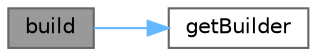 digraph "build"
{
 // INTERACTIVE_SVG=YES
 // LATEX_PDF_SIZE
  bgcolor="transparent";
  edge [fontname=Helvetica,fontsize=10,labelfontname=Helvetica,labelfontsize=10];
  node [fontname=Helvetica,fontsize=10,shape=box,height=0.2,width=0.4];
  rankdir="LR";
  Node1 [label="build",height=0.2,width=0.4,color="gray40", fillcolor="grey60", style="filled", fontcolor="black",tooltip="Build, throws for unknown className."];
  Node1 -> Node2 [color="steelblue1",style="solid"];
  Node2 [label="getBuilder",height=0.2,width=0.4,color="grey40", fillcolor="white", style="filled",URL="$classore_1_1data_1_1_trade_factory.html#ac96081fa6b04e3aaa4af2993ca19dbc3",tooltip=" "];
}

